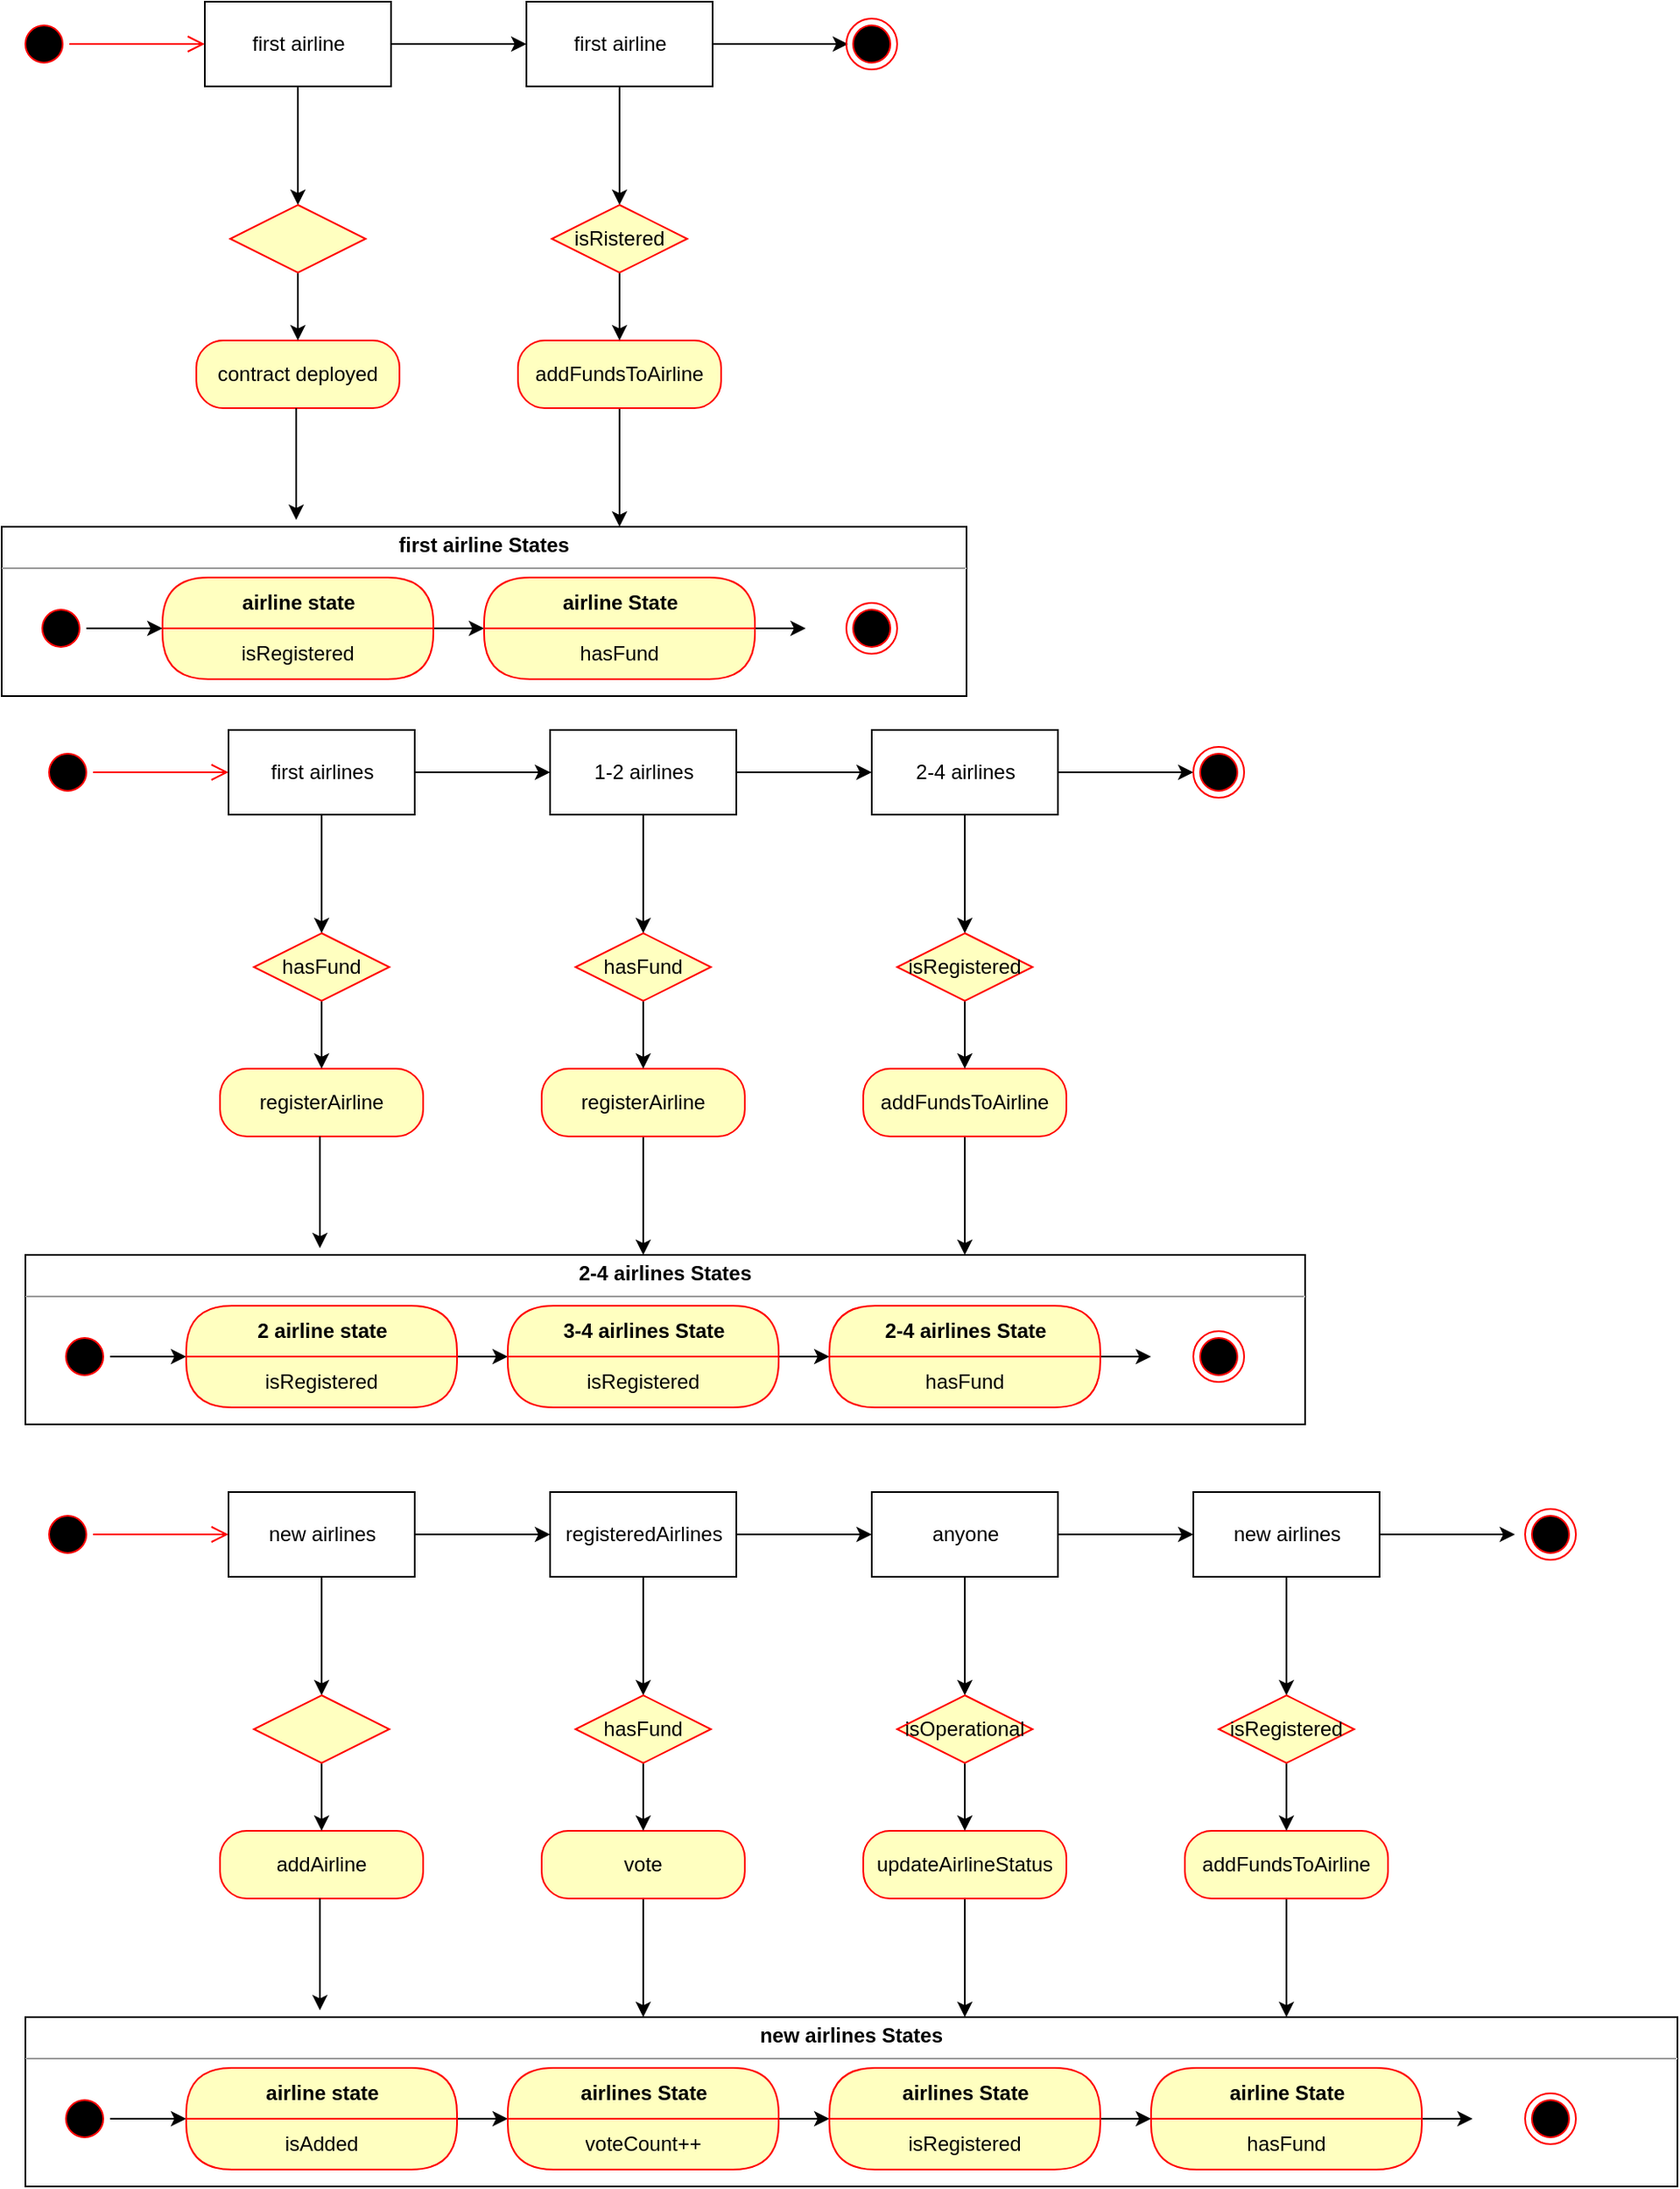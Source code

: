 <mxfile version="12.9.14" type="device"><diagram name="Page-1" id="e7e014a7-5840-1c2e-5031-d8a46d1fe8dd"><mxGraphModel dx="2037" dy="1034" grid="1" gridSize="10" guides="1" tooltips="1" connect="1" arrows="1" fold="1" page="1" pageScale="1" pageWidth="1169" pageHeight="826" background="#ffffff" math="0" shadow="0"><root><mxCell id="0"/><mxCell id="1" parent="0"/><mxCell id="FXkfjII4rVjHwVzasE3s-61" value="&lt;p style=&quot;margin: 0px ; margin-top: 4px ; text-align: center&quot;&gt;&lt;b&gt;first airline States&lt;/b&gt;&lt;/p&gt;&lt;hr size=&quot;1&quot;&gt;&lt;div style=&quot;height: 2px&quot;&gt;&lt;/div&gt;" style="verticalAlign=top;align=left;overflow=fill;fontSize=12;fontFamily=Helvetica;html=1;" parent="1" vertex="1"><mxGeometry x="20" y="440" width="570" height="100" as="geometry"/></mxCell><mxCell id="FXkfjII4rVjHwVzasE3s-44" value="contract deployed" style="rounded=1;whiteSpace=wrap;html=1;arcSize=40;fontColor=#000000;fillColor=#ffffc0;strokeColor=#ff0000;" parent="1" vertex="1"><mxGeometry x="135" y="330" width="120" height="40" as="geometry"/></mxCell><mxCell id="FXkfjII4rVjHwVzasE3s-132" value="" style="edgeStyle=orthogonalEdgeStyle;rounded=0;orthogonalLoop=1;jettySize=auto;html=1;" parent="1" source="FXkfjII4rVjHwVzasE3s-68" target="FXkfjII4rVjHwVzasE3s-61" edge="1"><mxGeometry relative="1" as="geometry"><Array as="points"><mxPoint x="385" y="430"/><mxPoint x="385" y="430"/></Array></mxGeometry></mxCell><mxCell id="FXkfjII4rVjHwVzasE3s-68" value="addFundsToAirline" style="rounded=1;whiteSpace=wrap;html=1;arcSize=40;fontColor=#000000;fillColor=#ffffc0;strokeColor=#ff0000;" parent="1" vertex="1"><mxGeometry x="325" y="330" width="120" height="40" as="geometry"/></mxCell><mxCell id="FXkfjII4rVjHwVzasE3s-46" value="" style="ellipse;html=1;shape=startState;fillColor=#000000;strokeColor=#ff0000;" parent="1" vertex="1"><mxGeometry x="30" y="140" width="30" height="30" as="geometry"/></mxCell><mxCell id="FXkfjII4rVjHwVzasE3s-47" value="" style="edgeStyle=orthogonalEdgeStyle;html=1;verticalAlign=bottom;endArrow=open;endSize=8;strokeColor=#ff0000;" parent="1" source="FXkfjII4rVjHwVzasE3s-46" edge="1"><mxGeometry relative="1" as="geometry"><mxPoint x="140" y="155" as="targetPoint"/></mxGeometry></mxCell><mxCell id="FXkfjII4rVjHwVzasE3s-59" value="" style="edgeStyle=orthogonalEdgeStyle;rounded=0;orthogonalLoop=1;jettySize=auto;html=1;" parent="1" source="FXkfjII4rVjHwVzasE3s-48" target="FXkfjII4rVjHwVzasE3s-56" edge="1"><mxGeometry relative="1" as="geometry"/></mxCell><mxCell id="FXkfjII4rVjHwVzasE3s-106" value="" style="edgeStyle=orthogonalEdgeStyle;rounded=0;orthogonalLoop=1;jettySize=auto;html=1;" parent="1" source="FXkfjII4rVjHwVzasE3s-48" target="FXkfjII4rVjHwVzasE3s-49" edge="1"><mxGeometry relative="1" as="geometry"/></mxCell><mxCell id="FXkfjII4rVjHwVzasE3s-48" value="first airline" style="html=1;" parent="1" vertex="1"><mxGeometry x="140" y="130" width="110" height="50" as="geometry"/></mxCell><mxCell id="FXkfjII4rVjHwVzasE3s-69" value="" style="edgeStyle=orthogonalEdgeStyle;rounded=0;orthogonalLoop=1;jettySize=auto;html=1;" parent="1" source="FXkfjII4rVjHwVzasE3s-49" target="FXkfjII4rVjHwVzasE3s-67" edge="1"><mxGeometry relative="1" as="geometry"/></mxCell><mxCell id="FXkfjII4rVjHwVzasE3s-107" value="" style="edgeStyle=orthogonalEdgeStyle;rounded=0;orthogonalLoop=1;jettySize=auto;html=1;" parent="1" source="FXkfjII4rVjHwVzasE3s-49" edge="1"><mxGeometry relative="1" as="geometry"><mxPoint x="520" y="155" as="targetPoint"/></mxGeometry></mxCell><mxCell id="FXkfjII4rVjHwVzasE3s-49" value="first airline" style="html=1;" parent="1" vertex="1"><mxGeometry x="330" y="130" width="110" height="50" as="geometry"/></mxCell><mxCell id="FXkfjII4rVjHwVzasE3s-60" value="" style="edgeStyle=orthogonalEdgeStyle;rounded=0;orthogonalLoop=1;jettySize=auto;html=1;" parent="1" source="FXkfjII4rVjHwVzasE3s-56" target="FXkfjII4rVjHwVzasE3s-44" edge="1"><mxGeometry relative="1" as="geometry"/></mxCell><mxCell id="FXkfjII4rVjHwVzasE3s-56" value="" style="rhombus;whiteSpace=wrap;html=1;fillColor=#ffffc0;strokeColor=#ff0000;" parent="1" vertex="1"><mxGeometry x="155" y="250" width="80" height="40" as="geometry"/></mxCell><mxCell id="FXkfjII4rVjHwVzasE3s-70" value="" style="edgeStyle=orthogonalEdgeStyle;rounded=0;orthogonalLoop=1;jettySize=auto;html=1;" parent="1" source="FXkfjII4rVjHwVzasE3s-67" target="FXkfjII4rVjHwVzasE3s-68" edge="1"><mxGeometry relative="1" as="geometry"/></mxCell><mxCell id="FXkfjII4rVjHwVzasE3s-67" value="isRistered" style="rhombus;whiteSpace=wrap;html=1;fillColor=#ffffc0;strokeColor=#ff0000;" parent="1" vertex="1"><mxGeometry x="345" y="250" width="80" height="40" as="geometry"/></mxCell><mxCell id="FXkfjII4rVjHwVzasE3s-124" value="" style="edgeStyle=orthogonalEdgeStyle;rounded=0;orthogonalLoop=1;jettySize=auto;html=1;entryX=0;entryY=0;entryDx=0;entryDy=0;" parent="1" source="FXkfjII4rVjHwVzasE3s-41" target="FXkfjII4rVjHwVzasE3s-80" edge="1"><mxGeometry relative="1" as="geometry"><Array as="points"><mxPoint x="295" y="500"/><mxPoint x="295" y="500"/></Array></mxGeometry></mxCell><mxCell id="FXkfjII4rVjHwVzasE3s-41" value="airline state" style="swimlane;html=1;fontStyle=1;align=center;verticalAlign=middle;childLayout=stackLayout;horizontal=1;startSize=30;horizontalStack=0;resizeParent=0;resizeLast=1;container=0;fontColor=#000000;collapsible=0;rounded=1;arcSize=30;strokeColor=#ff0000;fillColor=#ffffc0;swimlaneFillColor=#ffffc0;dropTarget=0;" parent="1" vertex="1"><mxGeometry x="115" y="470" width="160" height="60" as="geometry"/></mxCell><mxCell id="FXkfjII4rVjHwVzasE3s-42" value="isRegistered" style="text;html=1;strokeColor=none;fillColor=none;align=center;verticalAlign=middle;spacingLeft=4;spacingRight=4;whiteSpace=wrap;overflow=hidden;rotatable=0;fontColor=#000000;" parent="FXkfjII4rVjHwVzasE3s-41" vertex="1"><mxGeometry y="30" width="160" height="30" as="geometry"/></mxCell><mxCell id="FXkfjII4rVjHwVzasE3s-64" value="" style="edgeStyle=orthogonalEdgeStyle;rounded=0;orthogonalLoop=1;jettySize=auto;html=1;entryX=0;entryY=0;entryDx=0;entryDy=0;" parent="1" source="FXkfjII4rVjHwVzasE3s-62" target="FXkfjII4rVjHwVzasE3s-42" edge="1"><mxGeometry relative="1" as="geometry"><Array as="points"><mxPoint x="100" y="500"/><mxPoint x="100" y="500"/></Array></mxGeometry></mxCell><mxCell id="FXkfjII4rVjHwVzasE3s-62" value="" style="ellipse;html=1;shape=startState;fillColor=#000000;strokeColor=#ff0000;" parent="1" vertex="1"><mxGeometry x="40" y="485" width="30" height="30" as="geometry"/></mxCell><mxCell id="FXkfjII4rVjHwVzasE3s-66" value="" style="edgeStyle=orthogonalEdgeStyle;rounded=0;orthogonalLoop=1;jettySize=auto;html=1;" parent="1" edge="1"><mxGeometry relative="1" as="geometry"><mxPoint x="194" y="370" as="sourcePoint"/><mxPoint x="194" y="436" as="targetPoint"/></mxGeometry></mxCell><mxCell id="FXkfjII4rVjHwVzasE3s-125" value="" style="edgeStyle=orthogonalEdgeStyle;rounded=0;orthogonalLoop=1;jettySize=auto;html=1;" parent="1" source="FXkfjII4rVjHwVzasE3s-79" edge="1"><mxGeometry relative="1" as="geometry"><Array as="points"><mxPoint x="490" y="500"/><mxPoint x="490" y="500"/></Array><mxPoint x="495" y="500" as="targetPoint"/></mxGeometry></mxCell><mxCell id="FXkfjII4rVjHwVzasE3s-79" value="airline State" style="swimlane;html=1;fontStyle=1;align=center;verticalAlign=middle;childLayout=stackLayout;horizontal=1;startSize=30;horizontalStack=0;resizeParent=0;resizeLast=1;container=0;fontColor=#000000;collapsible=0;rounded=1;arcSize=30;strokeColor=#ff0000;fillColor=#ffffc0;swimlaneFillColor=#ffffc0;dropTarget=0;" parent="1" vertex="1"><mxGeometry x="305" y="470" width="160" height="60" as="geometry"/></mxCell><mxCell id="FXkfjII4rVjHwVzasE3s-80" value="hasFund" style="text;html=1;strokeColor=none;fillColor=none;align=center;verticalAlign=middle;spacingLeft=4;spacingRight=4;whiteSpace=wrap;overflow=hidden;rotatable=0;fontColor=#000000;" parent="FXkfjII4rVjHwVzasE3s-79" vertex="1"><mxGeometry y="30" width="160" height="30" as="geometry"/></mxCell><mxCell id="FXkfjII4rVjHwVzasE3s-113" value="" style="ellipse;html=1;shape=endState;fillColor=#000000;strokeColor=#ff0000;" parent="1" vertex="1"><mxGeometry x="519" y="140" width="30" height="30" as="geometry"/></mxCell><mxCell id="FXkfjII4rVjHwVzasE3s-115" value="" style="ellipse;html=1;shape=endState;fillColor=#000000;strokeColor=#ff0000;" parent="1" vertex="1"><mxGeometry x="519" y="485" width="30" height="30" as="geometry"/></mxCell><mxCell id="OiOwX4cRAKpI6k45WXiD-1" value="&lt;p style=&quot;margin: 0px ; margin-top: 4px ; text-align: center&quot;&gt;&lt;b&gt;2-4 airlines States&lt;/b&gt;&lt;/p&gt;&lt;hr size=&quot;1&quot;&gt;&lt;div style=&quot;height: 2px&quot;&gt;&lt;/div&gt;" style="verticalAlign=top;align=left;overflow=fill;fontSize=12;fontFamily=Helvetica;html=1;" vertex="1" parent="1"><mxGeometry x="34" y="870" width="756" height="100" as="geometry"/></mxCell><mxCell id="OiOwX4cRAKpI6k45WXiD-2" value="registerAirline" style="rounded=1;whiteSpace=wrap;html=1;arcSize=40;fontColor=#000000;fillColor=#ffffc0;strokeColor=#ff0000;" vertex="1" parent="1"><mxGeometry x="149" y="760" width="120" height="40" as="geometry"/></mxCell><mxCell id="OiOwX4cRAKpI6k45WXiD-3" value="" style="edgeStyle=orthogonalEdgeStyle;rounded=0;orthogonalLoop=1;jettySize=auto;html=1;" edge="1" source="OiOwX4cRAKpI6k45WXiD-4" target="OiOwX4cRAKpI6k45WXiD-1" parent="1"><mxGeometry relative="1" as="geometry"><Array as="points"><mxPoint x="399" y="860"/><mxPoint x="399" y="860"/></Array></mxGeometry></mxCell><mxCell id="OiOwX4cRAKpI6k45WXiD-4" value="registerAirline" style="rounded=1;whiteSpace=wrap;html=1;arcSize=40;fontColor=#000000;fillColor=#ffffc0;strokeColor=#ff0000;" vertex="1" parent="1"><mxGeometry x="339" y="760" width="120" height="40" as="geometry"/></mxCell><mxCell id="OiOwX4cRAKpI6k45WXiD-5" value="" style="edgeStyle=orthogonalEdgeStyle;rounded=0;orthogonalLoop=1;jettySize=auto;html=1;" edge="1" source="OiOwX4cRAKpI6k45WXiD-6" target="OiOwX4cRAKpI6k45WXiD-1" parent="1"><mxGeometry relative="1" as="geometry"><Array as="points"><mxPoint x="589" y="860"/><mxPoint x="589" y="860"/></Array></mxGeometry></mxCell><mxCell id="OiOwX4cRAKpI6k45WXiD-6" value="addFundsToAirline" style="rounded=1;whiteSpace=wrap;html=1;arcSize=40;fontColor=#000000;fillColor=#ffffc0;strokeColor=#ff0000;" vertex="1" parent="1"><mxGeometry x="529" y="760" width="120" height="40" as="geometry"/></mxCell><mxCell id="OiOwX4cRAKpI6k45WXiD-17" value="" style="ellipse;html=1;shape=startState;fillColor=#000000;strokeColor=#ff0000;" vertex="1" parent="1"><mxGeometry x="44" y="570" width="30" height="30" as="geometry"/></mxCell><mxCell id="OiOwX4cRAKpI6k45WXiD-18" value="" style="edgeStyle=orthogonalEdgeStyle;html=1;verticalAlign=bottom;endArrow=open;endSize=8;strokeColor=#ff0000;" edge="1" source="OiOwX4cRAKpI6k45WXiD-17" parent="1"><mxGeometry relative="1" as="geometry"><mxPoint x="154" y="585" as="targetPoint"/></mxGeometry></mxCell><mxCell id="OiOwX4cRAKpI6k45WXiD-19" value="" style="edgeStyle=orthogonalEdgeStyle;rounded=0;orthogonalLoop=1;jettySize=auto;html=1;" edge="1" source="OiOwX4cRAKpI6k45WXiD-21" target="OiOwX4cRAKpI6k45WXiD-44" parent="1"><mxGeometry relative="1" as="geometry"/></mxCell><mxCell id="OiOwX4cRAKpI6k45WXiD-20" value="" style="edgeStyle=orthogonalEdgeStyle;rounded=0;orthogonalLoop=1;jettySize=auto;html=1;" edge="1" source="OiOwX4cRAKpI6k45WXiD-21" target="OiOwX4cRAKpI6k45WXiD-24" parent="1"><mxGeometry relative="1" as="geometry"/></mxCell><mxCell id="OiOwX4cRAKpI6k45WXiD-21" value="first airlines" style="html=1;" vertex="1" parent="1"><mxGeometry x="154" y="560" width="110" height="50" as="geometry"/></mxCell><mxCell id="OiOwX4cRAKpI6k45WXiD-22" value="" style="edgeStyle=orthogonalEdgeStyle;rounded=0;orthogonalLoop=1;jettySize=auto;html=1;" edge="1" source="OiOwX4cRAKpI6k45WXiD-24" target="OiOwX4cRAKpI6k45WXiD-46" parent="1"><mxGeometry relative="1" as="geometry"/></mxCell><mxCell id="OiOwX4cRAKpI6k45WXiD-23" value="" style="edgeStyle=orthogonalEdgeStyle;rounded=0;orthogonalLoop=1;jettySize=auto;html=1;" edge="1" source="OiOwX4cRAKpI6k45WXiD-24" target="OiOwX4cRAKpI6k45WXiD-27" parent="1"><mxGeometry relative="1" as="geometry"/></mxCell><mxCell id="OiOwX4cRAKpI6k45WXiD-24" value="1-2 airlines" style="html=1;" vertex="1" parent="1"><mxGeometry x="344" y="560" width="110" height="50" as="geometry"/></mxCell><mxCell id="OiOwX4cRAKpI6k45WXiD-25" value="" style="edgeStyle=orthogonalEdgeStyle;rounded=0;orthogonalLoop=1;jettySize=auto;html=1;" edge="1" source="OiOwX4cRAKpI6k45WXiD-27" target="OiOwX4cRAKpI6k45WXiD-48" parent="1"><mxGeometry relative="1" as="geometry"/></mxCell><mxCell id="OiOwX4cRAKpI6k45WXiD-26" value="" style="edgeStyle=orthogonalEdgeStyle;rounded=0;orthogonalLoop=1;jettySize=auto;html=1;" edge="1" source="OiOwX4cRAKpI6k45WXiD-27" parent="1"><mxGeometry relative="1" as="geometry"><mxPoint x="724" y="585" as="targetPoint"/></mxGeometry></mxCell><mxCell id="OiOwX4cRAKpI6k45WXiD-27" value="2-4 airlines" style="html=1;" vertex="1" parent="1"><mxGeometry x="534" y="560" width="110" height="50" as="geometry"/></mxCell><mxCell id="OiOwX4cRAKpI6k45WXiD-43" value="" style="edgeStyle=orthogonalEdgeStyle;rounded=0;orthogonalLoop=1;jettySize=auto;html=1;" edge="1" source="OiOwX4cRAKpI6k45WXiD-44" target="OiOwX4cRAKpI6k45WXiD-2" parent="1"><mxGeometry relative="1" as="geometry"/></mxCell><mxCell id="OiOwX4cRAKpI6k45WXiD-44" value="hasFund" style="rhombus;whiteSpace=wrap;html=1;fillColor=#ffffc0;strokeColor=#ff0000;" vertex="1" parent="1"><mxGeometry x="169" y="680" width="80" height="40" as="geometry"/></mxCell><mxCell id="OiOwX4cRAKpI6k45WXiD-45" value="" style="edgeStyle=orthogonalEdgeStyle;rounded=0;orthogonalLoop=1;jettySize=auto;html=1;" edge="1" source="OiOwX4cRAKpI6k45WXiD-46" target="OiOwX4cRAKpI6k45WXiD-4" parent="1"><mxGeometry relative="1" as="geometry"/></mxCell><mxCell id="OiOwX4cRAKpI6k45WXiD-46" value="hasFund" style="rhombus;whiteSpace=wrap;html=1;fillColor=#ffffc0;strokeColor=#ff0000;" vertex="1" parent="1"><mxGeometry x="359" y="680" width="80" height="40" as="geometry"/></mxCell><mxCell id="OiOwX4cRAKpI6k45WXiD-47" value="" style="edgeStyle=orthogonalEdgeStyle;rounded=0;orthogonalLoop=1;jettySize=auto;html=1;" edge="1" source="OiOwX4cRAKpI6k45WXiD-48" target="OiOwX4cRAKpI6k45WXiD-6" parent="1"><mxGeometry relative="1" as="geometry"/></mxCell><mxCell id="OiOwX4cRAKpI6k45WXiD-48" value="isRegistered" style="rhombus;whiteSpace=wrap;html=1;fillColor=#ffffc0;strokeColor=#ff0000;" vertex="1" parent="1"><mxGeometry x="549" y="680" width="80" height="40" as="geometry"/></mxCell><mxCell id="OiOwX4cRAKpI6k45WXiD-59" value="" style="edgeStyle=orthogonalEdgeStyle;rounded=0;orthogonalLoop=1;jettySize=auto;html=1;entryX=0;entryY=0;entryDx=0;entryDy=0;" edge="1" source="OiOwX4cRAKpI6k45WXiD-60" target="OiOwX4cRAKpI6k45WXiD-67" parent="1"><mxGeometry relative="1" as="geometry"><Array as="points"><mxPoint x="309" y="930"/><mxPoint x="309" y="930"/></Array></mxGeometry></mxCell><mxCell id="OiOwX4cRAKpI6k45WXiD-62" value="" style="edgeStyle=orthogonalEdgeStyle;rounded=0;orthogonalLoop=1;jettySize=auto;html=1;entryX=0;entryY=0;entryDx=0;entryDy=0;" edge="1" source="OiOwX4cRAKpI6k45WXiD-63" target="OiOwX4cRAKpI6k45WXiD-61" parent="1"><mxGeometry relative="1" as="geometry"><Array as="points"><mxPoint x="114" y="930"/><mxPoint x="114" y="930"/></Array></mxGeometry></mxCell><mxCell id="OiOwX4cRAKpI6k45WXiD-63" value="" style="ellipse;html=1;shape=startState;fillColor=#000000;strokeColor=#ff0000;" vertex="1" parent="1"><mxGeometry x="54" y="915" width="30" height="30" as="geometry"/></mxCell><mxCell id="OiOwX4cRAKpI6k45WXiD-64" value="" style="edgeStyle=orthogonalEdgeStyle;rounded=0;orthogonalLoop=1;jettySize=auto;html=1;" edge="1" parent="1"><mxGeometry relative="1" as="geometry"><mxPoint x="208" y="800" as="sourcePoint"/><mxPoint x="208" y="866" as="targetPoint"/></mxGeometry></mxCell><mxCell id="OiOwX4cRAKpI6k45WXiD-65" value="" style="edgeStyle=orthogonalEdgeStyle;rounded=0;orthogonalLoop=1;jettySize=auto;html=1;" edge="1" source="OiOwX4cRAKpI6k45WXiD-66" target="OiOwX4cRAKpI6k45WXiD-70" parent="1"><mxGeometry relative="1" as="geometry"><Array as="points"><mxPoint x="504" y="930"/><mxPoint x="504" y="930"/></Array></mxGeometry></mxCell><mxCell id="OiOwX4cRAKpI6k45WXiD-68" value="" style="edgeStyle=orthogonalEdgeStyle;rounded=0;orthogonalLoop=1;jettySize=auto;html=1;" edge="1" source="OiOwX4cRAKpI6k45WXiD-69" parent="1"><mxGeometry relative="1" as="geometry"><Array as="points"><mxPoint x="699" y="930"/><mxPoint x="699" y="930"/></Array><mxPoint x="699.0" y="930" as="targetPoint"/></mxGeometry></mxCell><mxCell id="OiOwX4cRAKpI6k45WXiD-86" value="" style="ellipse;html=1;shape=endState;fillColor=#000000;strokeColor=#ff0000;" vertex="1" parent="1"><mxGeometry x="724" y="570" width="30" height="30" as="geometry"/></mxCell><mxCell id="OiOwX4cRAKpI6k45WXiD-87" value="" style="ellipse;html=1;shape=endState;fillColor=#000000;strokeColor=#ff0000;" vertex="1" parent="1"><mxGeometry x="724" y="915" width="30" height="30" as="geometry"/></mxCell><mxCell id="OiOwX4cRAKpI6k45WXiD-60" value="2 airline state" style="swimlane;html=1;fontStyle=1;align=center;verticalAlign=middle;childLayout=stackLayout;horizontal=1;startSize=30;horizontalStack=0;resizeParent=0;resizeLast=1;container=0;fontColor=#000000;collapsible=0;rounded=1;arcSize=30;strokeColor=#ff0000;fillColor=#ffffc0;swimlaneFillColor=#ffffc0;dropTarget=0;" vertex="1" parent="1"><mxGeometry x="129" y="900" width="160" height="60" as="geometry"/></mxCell><mxCell id="OiOwX4cRAKpI6k45WXiD-61" value="isRegistered" style="text;html=1;strokeColor=none;fillColor=none;align=center;verticalAlign=middle;spacingLeft=4;spacingRight=4;whiteSpace=wrap;overflow=hidden;rotatable=0;fontColor=#000000;" vertex="1" parent="OiOwX4cRAKpI6k45WXiD-60"><mxGeometry y="30" width="160" height="30" as="geometry"/></mxCell><mxCell id="OiOwX4cRAKpI6k45WXiD-66" value="3-4 airlines State" style="swimlane;html=1;fontStyle=1;align=center;verticalAlign=middle;childLayout=stackLayout;horizontal=1;startSize=30;horizontalStack=0;resizeParent=0;resizeLast=1;container=0;fontColor=#000000;collapsible=0;rounded=1;arcSize=30;strokeColor=#ff0000;fillColor=#ffffc0;swimlaneFillColor=#ffffc0;dropTarget=0;" vertex="1" parent="1"><mxGeometry x="319" y="900" width="160" height="60" as="geometry"/></mxCell><mxCell id="OiOwX4cRAKpI6k45WXiD-67" value="isRegistered" style="text;html=1;strokeColor=none;fillColor=none;align=center;verticalAlign=middle;spacingLeft=4;spacingRight=4;whiteSpace=wrap;overflow=hidden;rotatable=0;fontColor=#000000;" vertex="1" parent="OiOwX4cRAKpI6k45WXiD-66"><mxGeometry y="30" width="160" height="30" as="geometry"/></mxCell><mxCell id="OiOwX4cRAKpI6k45WXiD-69" value="2-4 airlines State" style="swimlane;html=1;fontStyle=1;align=center;verticalAlign=middle;childLayout=stackLayout;horizontal=1;startSize=30;horizontalStack=0;resizeParent=0;resizeLast=1;container=0;fontColor=#000000;collapsible=0;rounded=1;arcSize=30;strokeColor=#ff0000;fillColor=#ffffc0;swimlaneFillColor=#ffffc0;dropTarget=0;" vertex="1" parent="1"><mxGeometry x="509" y="900" width="160" height="60" as="geometry"/></mxCell><mxCell id="OiOwX4cRAKpI6k45WXiD-70" value="hasFund" style="text;html=1;strokeColor=none;fillColor=none;align=center;verticalAlign=middle;spacingLeft=4;spacingRight=4;whiteSpace=wrap;overflow=hidden;rotatable=0;fontColor=#000000;" vertex="1" parent="OiOwX4cRAKpI6k45WXiD-69"><mxGeometry y="30" width="160" height="30" as="geometry"/></mxCell><mxCell id="OiOwX4cRAKpI6k45WXiD-88" value="&lt;p style=&quot;margin: 0px ; margin-top: 4px ; text-align: center&quot;&gt;&lt;b&gt;new airlines States&lt;/b&gt;&lt;/p&gt;&lt;hr size=&quot;1&quot;&gt;&lt;div style=&quot;height: 2px&quot;&gt;&lt;/div&gt;" style="verticalAlign=top;align=left;overflow=fill;fontSize=12;fontFamily=Helvetica;html=1;" vertex="1" parent="1"><mxGeometry x="34" y="1320" width="976" height="100" as="geometry"/></mxCell><mxCell id="OiOwX4cRAKpI6k45WXiD-89" value="addAirline" style="rounded=1;whiteSpace=wrap;html=1;arcSize=40;fontColor=#000000;fillColor=#ffffc0;strokeColor=#ff0000;" vertex="1" parent="1"><mxGeometry x="149" y="1210" width="120" height="40" as="geometry"/></mxCell><mxCell id="OiOwX4cRAKpI6k45WXiD-90" value="" style="edgeStyle=orthogonalEdgeStyle;rounded=0;orthogonalLoop=1;jettySize=auto;html=1;" edge="1" source="OiOwX4cRAKpI6k45WXiD-91" target="OiOwX4cRAKpI6k45WXiD-88" parent="1"><mxGeometry relative="1" as="geometry"><Array as="points"><mxPoint x="399" y="1310"/><mxPoint x="399" y="1310"/></Array></mxGeometry></mxCell><mxCell id="OiOwX4cRAKpI6k45WXiD-91" value="vote" style="rounded=1;whiteSpace=wrap;html=1;arcSize=40;fontColor=#000000;fillColor=#ffffc0;strokeColor=#ff0000;" vertex="1" parent="1"><mxGeometry x="339" y="1210" width="120" height="40" as="geometry"/></mxCell><mxCell id="OiOwX4cRAKpI6k45WXiD-92" value="" style="edgeStyle=orthogonalEdgeStyle;rounded=0;orthogonalLoop=1;jettySize=auto;html=1;" edge="1" source="OiOwX4cRAKpI6k45WXiD-93" target="OiOwX4cRAKpI6k45WXiD-88" parent="1"><mxGeometry relative="1" as="geometry"><Array as="points"><mxPoint x="589" y="1310"/><mxPoint x="589" y="1310"/></Array></mxGeometry></mxCell><mxCell id="OiOwX4cRAKpI6k45WXiD-93" value="updateAirlineStatus" style="rounded=1;whiteSpace=wrap;html=1;arcSize=40;fontColor=#000000;fillColor=#ffffc0;strokeColor=#ff0000;" vertex="1" parent="1"><mxGeometry x="529" y="1210" width="120" height="40" as="geometry"/></mxCell><mxCell id="OiOwX4cRAKpI6k45WXiD-94" value="" style="edgeStyle=orthogonalEdgeStyle;rounded=0;orthogonalLoop=1;jettySize=auto;html=1;" edge="1" source="OiOwX4cRAKpI6k45WXiD-95" target="OiOwX4cRAKpI6k45WXiD-88" parent="1"><mxGeometry relative="1" as="geometry"><Array as="points"><mxPoint x="779" y="1310"/><mxPoint x="779" y="1310"/></Array></mxGeometry></mxCell><mxCell id="OiOwX4cRAKpI6k45WXiD-95" value="addFundsToAirline" style="rounded=1;whiteSpace=wrap;html=1;arcSize=40;fontColor=#000000;fillColor=#ffffc0;strokeColor=#ff0000;" vertex="1" parent="1"><mxGeometry x="719" y="1210" width="120" height="40" as="geometry"/></mxCell><mxCell id="OiOwX4cRAKpI6k45WXiD-104" value="" style="ellipse;html=1;shape=startState;fillColor=#000000;strokeColor=#ff0000;" vertex="1" parent="1"><mxGeometry x="44" y="1020" width="30" height="30" as="geometry"/></mxCell><mxCell id="OiOwX4cRAKpI6k45WXiD-105" value="" style="edgeStyle=orthogonalEdgeStyle;html=1;verticalAlign=bottom;endArrow=open;endSize=8;strokeColor=#ff0000;" edge="1" source="OiOwX4cRAKpI6k45WXiD-104" parent="1"><mxGeometry relative="1" as="geometry"><mxPoint x="154" y="1035" as="targetPoint"/></mxGeometry></mxCell><mxCell id="OiOwX4cRAKpI6k45WXiD-106" value="" style="edgeStyle=orthogonalEdgeStyle;rounded=0;orthogonalLoop=1;jettySize=auto;html=1;" edge="1" source="OiOwX4cRAKpI6k45WXiD-108" target="OiOwX4cRAKpI6k45WXiD-131" parent="1"><mxGeometry relative="1" as="geometry"/></mxCell><mxCell id="OiOwX4cRAKpI6k45WXiD-107" value="" style="edgeStyle=orthogonalEdgeStyle;rounded=0;orthogonalLoop=1;jettySize=auto;html=1;" edge="1" source="OiOwX4cRAKpI6k45WXiD-108" target="OiOwX4cRAKpI6k45WXiD-111" parent="1"><mxGeometry relative="1" as="geometry"/></mxCell><mxCell id="OiOwX4cRAKpI6k45WXiD-108" value="new airlines" style="html=1;" vertex="1" parent="1"><mxGeometry x="154" y="1010" width="110" height="50" as="geometry"/></mxCell><mxCell id="OiOwX4cRAKpI6k45WXiD-109" value="" style="edgeStyle=orthogonalEdgeStyle;rounded=0;orthogonalLoop=1;jettySize=auto;html=1;" edge="1" source="OiOwX4cRAKpI6k45WXiD-111" target="OiOwX4cRAKpI6k45WXiD-133" parent="1"><mxGeometry relative="1" as="geometry"/></mxCell><mxCell id="OiOwX4cRAKpI6k45WXiD-110" value="" style="edgeStyle=orthogonalEdgeStyle;rounded=0;orthogonalLoop=1;jettySize=auto;html=1;" edge="1" source="OiOwX4cRAKpI6k45WXiD-111" target="OiOwX4cRAKpI6k45WXiD-114" parent="1"><mxGeometry relative="1" as="geometry"/></mxCell><mxCell id="OiOwX4cRAKpI6k45WXiD-111" value="registeredAirlines" style="html=1;" vertex="1" parent="1"><mxGeometry x="344" y="1010" width="110" height="50" as="geometry"/></mxCell><mxCell id="OiOwX4cRAKpI6k45WXiD-112" value="" style="edgeStyle=orthogonalEdgeStyle;rounded=0;orthogonalLoop=1;jettySize=auto;html=1;" edge="1" source="OiOwX4cRAKpI6k45WXiD-114" target="OiOwX4cRAKpI6k45WXiD-135" parent="1"><mxGeometry relative="1" as="geometry"/></mxCell><mxCell id="OiOwX4cRAKpI6k45WXiD-113" value="" style="edgeStyle=orthogonalEdgeStyle;rounded=0;orthogonalLoop=1;jettySize=auto;html=1;" edge="1" source="OiOwX4cRAKpI6k45WXiD-114" target="OiOwX4cRAKpI6k45WXiD-117" parent="1"><mxGeometry relative="1" as="geometry"/></mxCell><mxCell id="OiOwX4cRAKpI6k45WXiD-114" value="anyone" style="html=1;" vertex="1" parent="1"><mxGeometry x="534" y="1010" width="110" height="50" as="geometry"/></mxCell><mxCell id="OiOwX4cRAKpI6k45WXiD-115" value="" style="edgeStyle=orthogonalEdgeStyle;rounded=0;orthogonalLoop=1;jettySize=auto;html=1;" edge="1" source="OiOwX4cRAKpI6k45WXiD-117" target="OiOwX4cRAKpI6k45WXiD-137" parent="1"><mxGeometry relative="1" as="geometry"/></mxCell><mxCell id="OiOwX4cRAKpI6k45WXiD-116" value="" style="edgeStyle=orthogonalEdgeStyle;rounded=0;orthogonalLoop=1;jettySize=auto;html=1;" edge="1" source="OiOwX4cRAKpI6k45WXiD-117" parent="1"><mxGeometry relative="1" as="geometry"><mxPoint x="914" y="1035" as="targetPoint"/></mxGeometry></mxCell><mxCell id="OiOwX4cRAKpI6k45WXiD-117" value="new airlines" style="html=1;" vertex="1" parent="1"><mxGeometry x="724" y="1010" width="110" height="50" as="geometry"/></mxCell><mxCell id="OiOwX4cRAKpI6k45WXiD-130" value="" style="edgeStyle=orthogonalEdgeStyle;rounded=0;orthogonalLoop=1;jettySize=auto;html=1;" edge="1" source="OiOwX4cRAKpI6k45WXiD-131" target="OiOwX4cRAKpI6k45WXiD-89" parent="1"><mxGeometry relative="1" as="geometry"/></mxCell><mxCell id="OiOwX4cRAKpI6k45WXiD-131" value="" style="rhombus;whiteSpace=wrap;html=1;fillColor=#ffffc0;strokeColor=#ff0000;" vertex="1" parent="1"><mxGeometry x="169" y="1130" width="80" height="40" as="geometry"/></mxCell><mxCell id="OiOwX4cRAKpI6k45WXiD-132" value="" style="edgeStyle=orthogonalEdgeStyle;rounded=0;orthogonalLoop=1;jettySize=auto;html=1;" edge="1" source="OiOwX4cRAKpI6k45WXiD-133" target="OiOwX4cRAKpI6k45WXiD-91" parent="1"><mxGeometry relative="1" as="geometry"/></mxCell><mxCell id="OiOwX4cRAKpI6k45WXiD-133" value="hasFund" style="rhombus;whiteSpace=wrap;html=1;fillColor=#ffffc0;strokeColor=#ff0000;" vertex="1" parent="1"><mxGeometry x="359" y="1130" width="80" height="40" as="geometry"/></mxCell><mxCell id="OiOwX4cRAKpI6k45WXiD-134" value="" style="edgeStyle=orthogonalEdgeStyle;rounded=0;orthogonalLoop=1;jettySize=auto;html=1;" edge="1" source="OiOwX4cRAKpI6k45WXiD-135" target="OiOwX4cRAKpI6k45WXiD-93" parent="1"><mxGeometry relative="1" as="geometry"/></mxCell><mxCell id="OiOwX4cRAKpI6k45WXiD-135" value="isOperational" style="rhombus;whiteSpace=wrap;html=1;fillColor=#ffffc0;strokeColor=#ff0000;" vertex="1" parent="1"><mxGeometry x="549" y="1130" width="80" height="40" as="geometry"/></mxCell><mxCell id="OiOwX4cRAKpI6k45WXiD-136" value="" style="edgeStyle=orthogonalEdgeStyle;rounded=0;orthogonalLoop=1;jettySize=auto;html=1;" edge="1" source="OiOwX4cRAKpI6k45WXiD-137" target="OiOwX4cRAKpI6k45WXiD-95" parent="1"><mxGeometry relative="1" as="geometry"/></mxCell><mxCell id="OiOwX4cRAKpI6k45WXiD-137" value="isRegistered" style="rhombus;whiteSpace=wrap;html=1;fillColor=#ffffc0;strokeColor=#ff0000;" vertex="1" parent="1"><mxGeometry x="739" y="1130" width="80" height="40" as="geometry"/></mxCell><mxCell id="OiOwX4cRAKpI6k45WXiD-146" value="" style="edgeStyle=orthogonalEdgeStyle;rounded=0;orthogonalLoop=1;jettySize=auto;html=1;entryX=0;entryY=0;entryDx=0;entryDy=0;" edge="1" source="OiOwX4cRAKpI6k45WXiD-159" target="OiOwX4cRAKpI6k45WXiD-162" parent="1"><mxGeometry relative="1" as="geometry"><Array as="points"><mxPoint x="309" y="1380"/><mxPoint x="309" y="1380"/></Array></mxGeometry></mxCell><mxCell id="OiOwX4cRAKpI6k45WXiD-147" value="" style="edgeStyle=orthogonalEdgeStyle;rounded=0;orthogonalLoop=1;jettySize=auto;html=1;entryX=0;entryY=0;entryDx=0;entryDy=0;" edge="1" source="OiOwX4cRAKpI6k45WXiD-148" target="OiOwX4cRAKpI6k45WXiD-160" parent="1"><mxGeometry relative="1" as="geometry"><Array as="points"><mxPoint x="114" y="1380"/><mxPoint x="114" y="1380"/></Array></mxGeometry></mxCell><mxCell id="OiOwX4cRAKpI6k45WXiD-148" value="" style="ellipse;html=1;shape=startState;fillColor=#000000;strokeColor=#ff0000;" vertex="1" parent="1"><mxGeometry x="54" y="1365" width="30" height="30" as="geometry"/></mxCell><mxCell id="OiOwX4cRAKpI6k45WXiD-149" value="" style="edgeStyle=orthogonalEdgeStyle;rounded=0;orthogonalLoop=1;jettySize=auto;html=1;" edge="1" parent="1"><mxGeometry relative="1" as="geometry"><mxPoint x="208" y="1250" as="sourcePoint"/><mxPoint x="208" y="1316.0" as="targetPoint"/></mxGeometry></mxCell><mxCell id="OiOwX4cRAKpI6k45WXiD-150" value="" style="edgeStyle=orthogonalEdgeStyle;rounded=0;orthogonalLoop=1;jettySize=auto;html=1;" edge="1" source="OiOwX4cRAKpI6k45WXiD-161" target="OiOwX4cRAKpI6k45WXiD-164" parent="1"><mxGeometry relative="1" as="geometry"><Array as="points"><mxPoint x="504" y="1380"/><mxPoint x="504" y="1380"/></Array></mxGeometry></mxCell><mxCell id="OiOwX4cRAKpI6k45WXiD-151" value="" style="edgeStyle=orthogonalEdgeStyle;rounded=0;orthogonalLoop=1;jettySize=auto;html=1;" edge="1" source="OiOwX4cRAKpI6k45WXiD-163" target="OiOwX4cRAKpI6k45WXiD-166" parent="1"><mxGeometry relative="1" as="geometry"><Array as="points"><mxPoint x="699" y="1380"/><mxPoint x="699" y="1380"/></Array></mxGeometry></mxCell><mxCell id="OiOwX4cRAKpI6k45WXiD-152" value="" style="edgeStyle=orthogonalEdgeStyle;rounded=0;orthogonalLoop=1;jettySize=auto;html=1;" edge="1" source="OiOwX4cRAKpI6k45WXiD-165" parent="1"><mxGeometry relative="1" as="geometry"><Array as="points"><mxPoint x="889" y="1380"/><mxPoint x="889" y="1380"/></Array><mxPoint x="889" y="1380" as="targetPoint"/></mxGeometry></mxCell><mxCell id="OiOwX4cRAKpI6k45WXiD-157" value="" style="ellipse;html=1;shape=endState;fillColor=#000000;strokeColor=#ff0000;" vertex="1" parent="1"><mxGeometry x="920" y="1020" width="30" height="30" as="geometry"/></mxCell><mxCell id="OiOwX4cRAKpI6k45WXiD-158" value="" style="ellipse;html=1;shape=endState;fillColor=#000000;strokeColor=#ff0000;" vertex="1" parent="1"><mxGeometry x="920" y="1365" width="30" height="30" as="geometry"/></mxCell><mxCell id="OiOwX4cRAKpI6k45WXiD-159" value="airline state" style="swimlane;html=1;fontStyle=1;align=center;verticalAlign=middle;childLayout=stackLayout;horizontal=1;startSize=30;horizontalStack=0;resizeParent=0;resizeLast=1;container=0;fontColor=#000000;collapsible=0;rounded=1;arcSize=30;strokeColor=#ff0000;fillColor=#ffffc0;swimlaneFillColor=#ffffc0;dropTarget=0;" vertex="1" parent="1"><mxGeometry x="129" y="1350" width="160" height="60" as="geometry"/></mxCell><mxCell id="OiOwX4cRAKpI6k45WXiD-160" value="isAdded" style="text;html=1;strokeColor=none;fillColor=none;align=center;verticalAlign=middle;spacingLeft=4;spacingRight=4;whiteSpace=wrap;overflow=hidden;rotatable=0;fontColor=#000000;" vertex="1" parent="OiOwX4cRAKpI6k45WXiD-159"><mxGeometry y="30" width="160" height="30" as="geometry"/></mxCell><mxCell id="OiOwX4cRAKpI6k45WXiD-161" value="airlines State" style="swimlane;html=1;fontStyle=1;align=center;verticalAlign=middle;childLayout=stackLayout;horizontal=1;startSize=30;horizontalStack=0;resizeParent=0;resizeLast=1;container=0;fontColor=#000000;collapsible=0;rounded=1;arcSize=30;strokeColor=#ff0000;fillColor=#ffffc0;swimlaneFillColor=#ffffc0;dropTarget=0;" vertex="1" parent="1"><mxGeometry x="319" y="1350" width="160" height="60" as="geometry"/></mxCell><mxCell id="OiOwX4cRAKpI6k45WXiD-162" value="voteCount++" style="text;html=1;strokeColor=none;fillColor=none;align=center;verticalAlign=middle;spacingLeft=4;spacingRight=4;whiteSpace=wrap;overflow=hidden;rotatable=0;fontColor=#000000;" vertex="1" parent="OiOwX4cRAKpI6k45WXiD-161"><mxGeometry y="30" width="160" height="30" as="geometry"/></mxCell><mxCell id="OiOwX4cRAKpI6k45WXiD-163" value="airlines State" style="swimlane;html=1;fontStyle=1;align=center;verticalAlign=middle;childLayout=stackLayout;horizontal=1;startSize=30;horizontalStack=0;resizeParent=0;resizeLast=1;container=0;fontColor=#000000;collapsible=0;rounded=1;arcSize=30;strokeColor=#ff0000;fillColor=#ffffc0;swimlaneFillColor=#ffffc0;dropTarget=0;" vertex="1" parent="1"><mxGeometry x="509" y="1350" width="160" height="60" as="geometry"/></mxCell><mxCell id="OiOwX4cRAKpI6k45WXiD-164" value="isRegistered" style="text;html=1;strokeColor=none;fillColor=none;align=center;verticalAlign=middle;spacingLeft=4;spacingRight=4;whiteSpace=wrap;overflow=hidden;rotatable=0;fontColor=#000000;" vertex="1" parent="OiOwX4cRAKpI6k45WXiD-163"><mxGeometry y="30" width="160" height="30" as="geometry"/></mxCell><mxCell id="OiOwX4cRAKpI6k45WXiD-165" value="airline State" style="swimlane;html=1;fontStyle=1;align=center;verticalAlign=middle;childLayout=stackLayout;horizontal=1;startSize=30;horizontalStack=0;resizeParent=0;resizeLast=1;container=0;fontColor=#000000;collapsible=0;rounded=1;arcSize=30;strokeColor=#ff0000;fillColor=#ffffc0;swimlaneFillColor=#ffffc0;dropTarget=0;" vertex="1" parent="1"><mxGeometry x="699" y="1350" width="160" height="60" as="geometry"/></mxCell><mxCell id="OiOwX4cRAKpI6k45WXiD-166" value="hasFund" style="text;html=1;strokeColor=none;fillColor=none;align=center;verticalAlign=middle;spacingLeft=4;spacingRight=4;whiteSpace=wrap;overflow=hidden;rotatable=0;fontColor=#000000;" vertex="1" parent="OiOwX4cRAKpI6k45WXiD-165"><mxGeometry y="30" width="160" height="30" as="geometry"/></mxCell></root></mxGraphModel></diagram></mxfile>